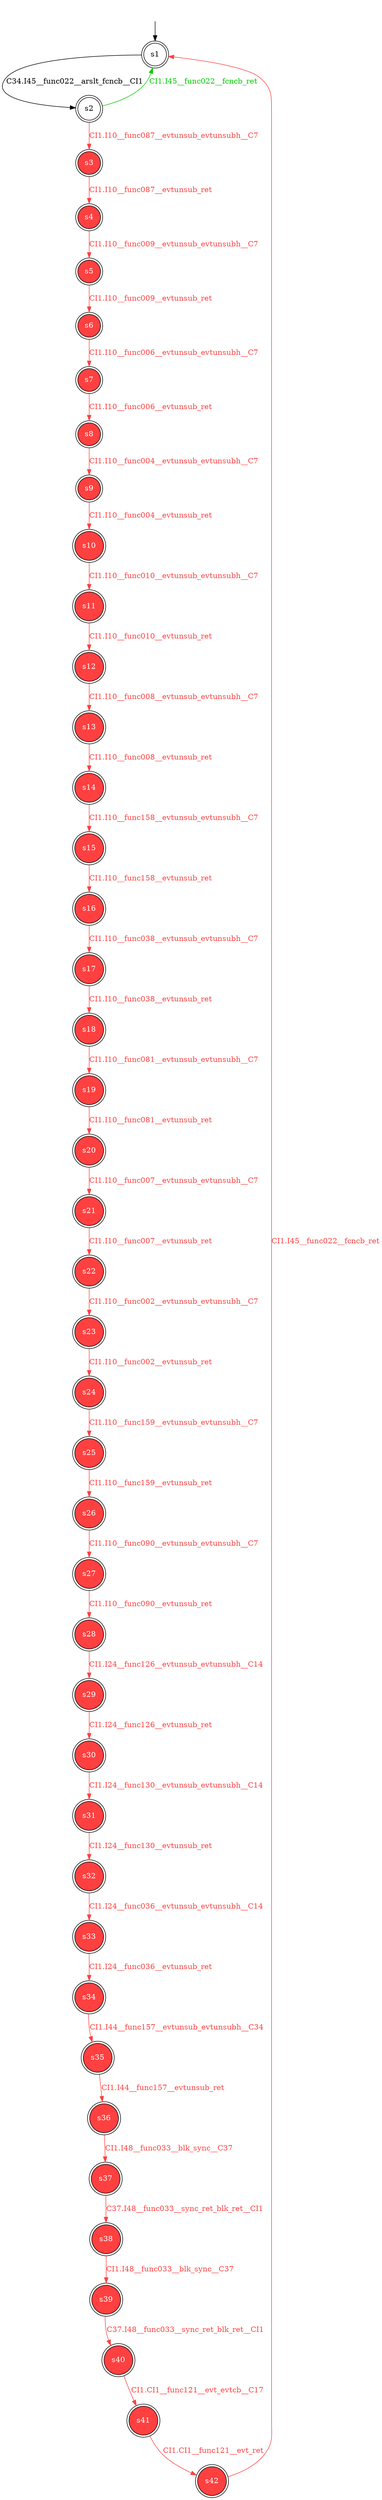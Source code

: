 digraph diffautomaton {
	1 [label=<s1> shape="doublecircle"];
	2 [label=<s2> shape="doublecircle"];
	3 [label=<s3> shape="doublecircle" fillcolor="#ff4040" fontcolor="#ffffff" style="filled"];
	4 [label=<s4> shape="doublecircle" fillcolor="#ff4040" fontcolor="#ffffff" style="filled"];
	5 [label=<s5> shape="doublecircle" fillcolor="#ff4040" fontcolor="#ffffff" style="filled"];
	6 [label=<s6> shape="doublecircle" fillcolor="#ff4040" fontcolor="#ffffff" style="filled"];
	7 [label=<s7> shape="doublecircle" fillcolor="#ff4040" fontcolor="#ffffff" style="filled"];
	8 [label=<s8> shape="doublecircle" fillcolor="#ff4040" fontcolor="#ffffff" style="filled"];
	9 [label=<s9> shape="doublecircle" fillcolor="#ff4040" fontcolor="#ffffff" style="filled"];
	10 [label=<s10> shape="doublecircle" fillcolor="#ff4040" fontcolor="#ffffff" style="filled"];
	11 [label=<s11> shape="doublecircle" fillcolor="#ff4040" fontcolor="#ffffff" style="filled"];
	12 [label=<s12> shape="doublecircle" fillcolor="#ff4040" fontcolor="#ffffff" style="filled"];
	13 [label=<s13> shape="doublecircle" fillcolor="#ff4040" fontcolor="#ffffff" style="filled"];
	14 [label=<s14> shape="doublecircle" fillcolor="#ff4040" fontcolor="#ffffff" style="filled"];
	15 [label=<s15> shape="doublecircle" fillcolor="#ff4040" fontcolor="#ffffff" style="filled"];
	16 [label=<s16> shape="doublecircle" fillcolor="#ff4040" fontcolor="#ffffff" style="filled"];
	17 [label=<s17> shape="doublecircle" fillcolor="#ff4040" fontcolor="#ffffff" style="filled"];
	18 [label=<s18> shape="doublecircle" fillcolor="#ff4040" fontcolor="#ffffff" style="filled"];
	19 [label=<s19> shape="doublecircle" fillcolor="#ff4040" fontcolor="#ffffff" style="filled"];
	20 [label=<s20> shape="doublecircle" fillcolor="#ff4040" fontcolor="#ffffff" style="filled"];
	21 [label=<s21> shape="doublecircle" fillcolor="#ff4040" fontcolor="#ffffff" style="filled"];
	22 [label=<s22> shape="doublecircle" fillcolor="#ff4040" fontcolor="#ffffff" style="filled"];
	23 [label=<s23> shape="doublecircle" fillcolor="#ff4040" fontcolor="#ffffff" style="filled"];
	24 [label=<s24> shape="doublecircle" fillcolor="#ff4040" fontcolor="#ffffff" style="filled"];
	25 [label=<s25> shape="doublecircle" fillcolor="#ff4040" fontcolor="#ffffff" style="filled"];
	26 [label=<s26> shape="doublecircle" fillcolor="#ff4040" fontcolor="#ffffff" style="filled"];
	27 [label=<s27> shape="doublecircle" fillcolor="#ff4040" fontcolor="#ffffff" style="filled"];
	28 [label=<s28> shape="doublecircle" fillcolor="#ff4040" fontcolor="#ffffff" style="filled"];
	29 [label=<s29> shape="doublecircle" fillcolor="#ff4040" fontcolor="#ffffff" style="filled"];
	30 [label=<s30> shape="doublecircle" fillcolor="#ff4040" fontcolor="#ffffff" style="filled"];
	31 [label=<s31> shape="doublecircle" fillcolor="#ff4040" fontcolor="#ffffff" style="filled"];
	32 [label=<s32> shape="doublecircle" fillcolor="#ff4040" fontcolor="#ffffff" style="filled"];
	33 [label=<s33> shape="doublecircle" fillcolor="#ff4040" fontcolor="#ffffff" style="filled"];
	34 [label=<s34> shape="doublecircle" fillcolor="#ff4040" fontcolor="#ffffff" style="filled"];
	35 [label=<s35> shape="doublecircle" fillcolor="#ff4040" fontcolor="#ffffff" style="filled"];
	36 [label=<s36> shape="doublecircle" fillcolor="#ff4040" fontcolor="#ffffff" style="filled"];
	37 [label=<s37> shape="doublecircle" fillcolor="#ff4040" fontcolor="#ffffff" style="filled"];
	38 [label=<s38> shape="doublecircle" fillcolor="#ff4040" fontcolor="#ffffff" style="filled"];
	39 [label=<s39> shape="doublecircle" fillcolor="#ff4040" fontcolor="#ffffff" style="filled"];
	40 [label=<s40> shape="doublecircle" fillcolor="#ff4040" fontcolor="#ffffff" style="filled"];
	41 [label=<s41> shape="doublecircle" fillcolor="#ff4040" fontcolor="#ffffff" style="filled"];
	42 [label=<s42> shape="doublecircle" fillcolor="#ff4040" fontcolor="#ffffff" style="filled"];
	__init1 [label=<> shape="none"];
	__init1 -> 1;
	1 -> 2 [label=<<font color="#000000">C34.I45__func022__arslt_fcncb__CI1</font>> id="1-0-2"];
	2 -> 3 [label=<<font color="#ff4040">CI1.I10__func087__evtunsub_evtunsubh__C7</font>> color="#ff4040" id="2-0-3"];
	2 -> 1 [label=<<font color="#00cc00">CI1.I45__func022__fcncb_ret</font>> color="#00cc00" id="2-1-1"];
	3 -> 4 [label=<<font color="#ff4040">CI1.I10__func087__evtunsub_ret</font>> color="#ff4040" id="3-0-4"];
	4 -> 5 [label=<<font color="#ff4040">CI1.I10__func009__evtunsub_evtunsubh__C7</font>> color="#ff4040" id="4-0-5"];
	5 -> 6 [label=<<font color="#ff4040">CI1.I10__func009__evtunsub_ret</font>> color="#ff4040" id="5-0-6"];
	6 -> 7 [label=<<font color="#ff4040">CI1.I10__func006__evtunsub_evtunsubh__C7</font>> color="#ff4040" id="6-0-7"];
	7 -> 8 [label=<<font color="#ff4040">CI1.I10__func006__evtunsub_ret</font>> color="#ff4040" id="7-0-8"];
	8 -> 9 [label=<<font color="#ff4040">CI1.I10__func004__evtunsub_evtunsubh__C7</font>> color="#ff4040" id="8-0-9"];
	9 -> 10 [label=<<font color="#ff4040">CI1.I10__func004__evtunsub_ret</font>> color="#ff4040" id="9-0-10"];
	10 -> 11 [label=<<font color="#ff4040">CI1.I10__func010__evtunsub_evtunsubh__C7</font>> color="#ff4040" id="10-0-11"];
	11 -> 12 [label=<<font color="#ff4040">CI1.I10__func010__evtunsub_ret</font>> color="#ff4040" id="11-0-12"];
	12 -> 13 [label=<<font color="#ff4040">CI1.I10__func008__evtunsub_evtunsubh__C7</font>> color="#ff4040" id="12-0-13"];
	13 -> 14 [label=<<font color="#ff4040">CI1.I10__func008__evtunsub_ret</font>> color="#ff4040" id="13-0-14"];
	14 -> 15 [label=<<font color="#ff4040">CI1.I10__func158__evtunsub_evtunsubh__C7</font>> color="#ff4040" id="14-0-15"];
	15 -> 16 [label=<<font color="#ff4040">CI1.I10__func158__evtunsub_ret</font>> color="#ff4040" id="15-0-16"];
	16 -> 17 [label=<<font color="#ff4040">CI1.I10__func038__evtunsub_evtunsubh__C7</font>> color="#ff4040" id="16-0-17"];
	17 -> 18 [label=<<font color="#ff4040">CI1.I10__func038__evtunsub_ret</font>> color="#ff4040" id="17-0-18"];
	18 -> 19 [label=<<font color="#ff4040">CI1.I10__func081__evtunsub_evtunsubh__C7</font>> color="#ff4040" id="18-0-19"];
	19 -> 20 [label=<<font color="#ff4040">CI1.I10__func081__evtunsub_ret</font>> color="#ff4040" id="19-0-20"];
	20 -> 21 [label=<<font color="#ff4040">CI1.I10__func007__evtunsub_evtunsubh__C7</font>> color="#ff4040" id="20-0-21"];
	21 -> 22 [label=<<font color="#ff4040">CI1.I10__func007__evtunsub_ret</font>> color="#ff4040" id="21-0-22"];
	22 -> 23 [label=<<font color="#ff4040">CI1.I10__func002__evtunsub_evtunsubh__C7</font>> color="#ff4040" id="22-0-23"];
	23 -> 24 [label=<<font color="#ff4040">CI1.I10__func002__evtunsub_ret</font>> color="#ff4040" id="23-0-24"];
	24 -> 25 [label=<<font color="#ff4040">CI1.I10__func159__evtunsub_evtunsubh__C7</font>> color="#ff4040" id="24-0-25"];
	25 -> 26 [label=<<font color="#ff4040">CI1.I10__func159__evtunsub_ret</font>> color="#ff4040" id="25-0-26"];
	26 -> 27 [label=<<font color="#ff4040">CI1.I10__func090__evtunsub_evtunsubh__C7</font>> color="#ff4040" id="26-0-27"];
	27 -> 28 [label=<<font color="#ff4040">CI1.I10__func090__evtunsub_ret</font>> color="#ff4040" id="27-0-28"];
	28 -> 29 [label=<<font color="#ff4040">CI1.I24__func126__evtunsub_evtunsubh__C14</font>> color="#ff4040" id="28-0-29"];
	29 -> 30 [label=<<font color="#ff4040">CI1.I24__func126__evtunsub_ret</font>> color="#ff4040" id="29-0-30"];
	30 -> 31 [label=<<font color="#ff4040">CI1.I24__func130__evtunsub_evtunsubh__C14</font>> color="#ff4040" id="30-0-31"];
	31 -> 32 [label=<<font color="#ff4040">CI1.I24__func130__evtunsub_ret</font>> color="#ff4040" id="31-0-32"];
	32 -> 33 [label=<<font color="#ff4040">CI1.I24__func036__evtunsub_evtunsubh__C14</font>> color="#ff4040" id="32-0-33"];
	33 -> 34 [label=<<font color="#ff4040">CI1.I24__func036__evtunsub_ret</font>> color="#ff4040" id="33-0-34"];
	34 -> 35 [label=<<font color="#ff4040">CI1.I44__func157__evtunsub_evtunsubh__C34</font>> color="#ff4040" id="34-0-35"];
	35 -> 36 [label=<<font color="#ff4040">CI1.I44__func157__evtunsub_ret</font>> color="#ff4040" id="35-0-36"];
	36 -> 37 [label=<<font color="#ff4040">CI1.I48__func033__blk_sync__C37</font>> color="#ff4040" id="36-0-37"];
	37 -> 38 [label=<<font color="#ff4040">C37.I48__func033__sync_ret_blk_ret__CI1</font>> color="#ff4040" id="37-0-38"];
	38 -> 39 [label=<<font color="#ff4040">CI1.I48__func033__blk_sync__C37</font>> color="#ff4040" id="38-0-39"];
	39 -> 40 [label=<<font color="#ff4040">C37.I48__func033__sync_ret_blk_ret__CI1</font>> color="#ff4040" id="39-0-40"];
	40 -> 41 [label=<<font color="#ff4040">CI1.CI1__func121__evt_evtcb__C17</font>> color="#ff4040" id="40-0-41"];
	41 -> 42 [label=<<font color="#ff4040">CI1.CI1__func121__evt_ret</font>> color="#ff4040" id="41-0-42"];
	42 -> 1 [label=<<font color="#ff4040">CI1.I45__func022__fcncb_ret</font>> color="#ff4040" id="42-0-1"];
}
